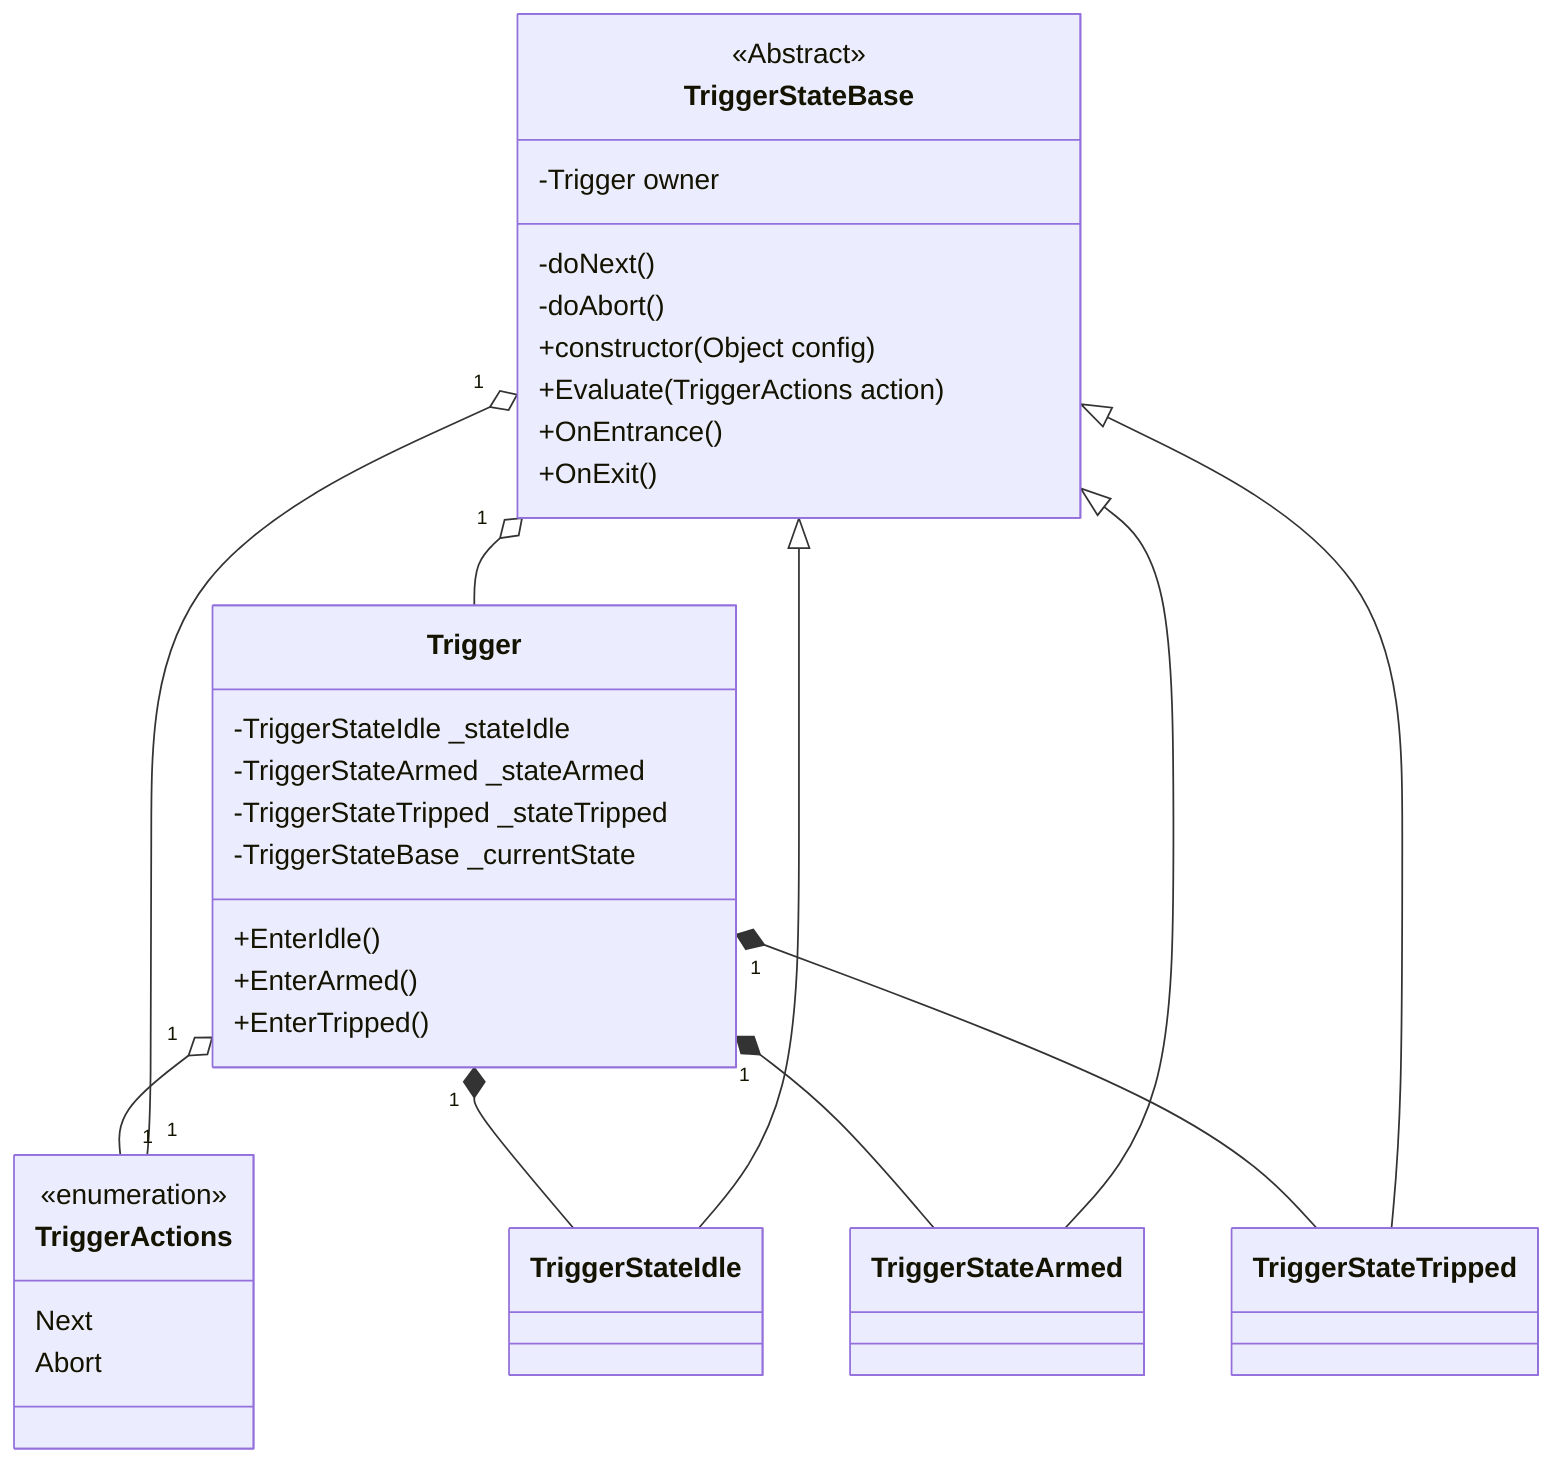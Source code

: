 classDiagram
    class TriggerActions{
        <<enumeration>>
        Next
        Abort
    }
    class Trigger{
        -TriggerStateIdle _stateIdle
        -TriggerStateArmed _stateArmed
        -TriggerStateTripped _stateTripped
        -TriggerStateBase _currentState

        +EnterIdle()
        +EnterArmed()
        +EnterTripped()
    }
    class TriggerStateBase{
       <<Abstract>>
       -Trigger owner
       -doNext()
       -doAbort()
       +constructor(Object config)
       +Evaluate(TriggerActions action)
       +OnEntrance()
       +OnExit()
    }
    class TriggerStateIdle{

    }
    class TriggerStateArmed{

    }
    class TriggerStateTripped{

    }
    Trigger "1" *-- TriggerStateIdle
    Trigger "1" *-- TriggerStateArmed
    Trigger "1" *-- TriggerStateTripped
    Trigger "1" o-- "1" TriggerActions
    TriggerStateBase "1" o-- "1" TriggerActions
    TriggerStateBase "1" o-- Trigger
    TriggerStateBase <|-- TriggerStateIdle
    TriggerStateBase <|-- TriggerStateArmed
    TriggerStateBase <|-- TriggerStateTripped